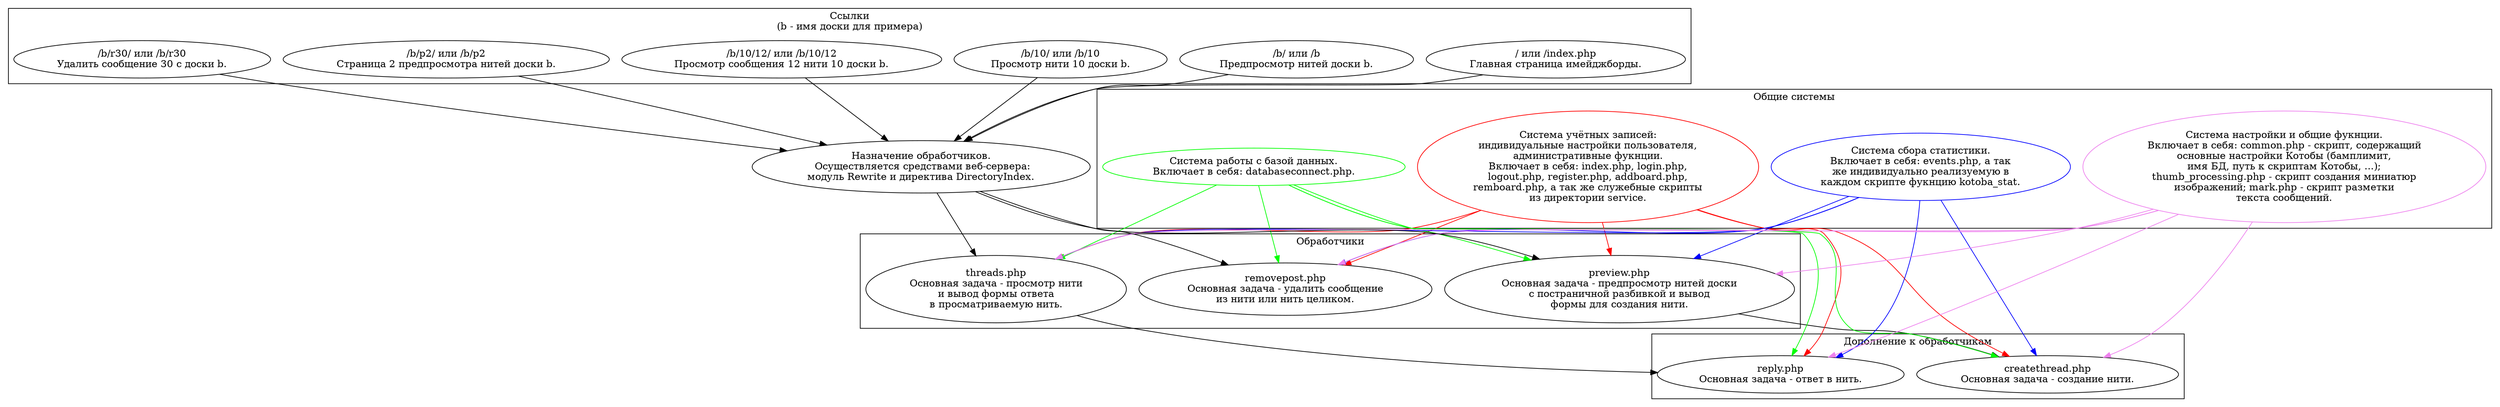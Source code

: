 digraph КОТОБА
{
	subgraph cluster0
	{
		label = "Ссылки\n(b - имя доски для примера)";

		"/ или /index.php\nГлавная страница имейджборды."
		"/b/ или /b\nПредпросмотр нитей доски b.";
		"/b/10/ или /b/10\nПросмотр нити 10 доски b.";
		"/b/10/12/ или /b/10/12\nПросмотр сообщения 12 нити 10 доски b.";
		"/b/p2/ или /b/p2\nСтраница 2 предпросмотра нитей доски b.";
		"/b/r30/ или /b/r30\nУдалить сообщение 30 с доски b.";
	}
	subgraph cluster1
	{
		label = "Обработчики";

		"preview.php\nОсновная задача - предпросмотр нитей доски\nс постраничной разбивкой и вывод\nформы для создания нити.";
		"threads.php\nОсновная задача - просмотр нити\nи вывод формы ответа\nв просматриваемую нить.";
		"removepost.php\nОсновная задача - удалить сообщение\nиз нити или нить целиком.";
	}
	subgraph cluster2
	{
		label = "Дополнение к обработчикам";

		"createthread.php\nОсновная задача - создание нити.";
		"reply.php\nОсновная задача - ответ в нить.";
	}
	subgraph cluster3
	{
		label = "Общие системы";

		"Система учётных записей:\nиндивидуальные настройки пользователя,\nадминистративные фукнции.\nВключает в себя: index.php, login.php,\nlogout.php, register.php, addboard.php,\nremboard.php, а так же служебные скрипты\nиз директории service."[color="red"];
		"Система работы с базой данных.\nВключает в себя: databaseconnect.php."[color="green"];
		"Система сбора статистики.\nВключает в себя: events.php, а так\nже индивидуально реализуемую в\nкаждом скрипте фукнцию kotoba_stat."[color="blue"];
		"Система настройки и общие фукнции.\nВключает в себя: common.php - скрипт, содержащий\nосновные настройки Котобы (бамплимит,\nимя БД, путь к скриптам Котобы, ...);\nthumb_processing.php - скрипт создания миниатюр\nизображений; mark.php - скрипт разметки\nтекста сообщений."[color="violet"];
	}

	"/ или /index.php\nГлавная страница имейджборды." -> "Назначение обработчиков.\n Осуществляется средствами веб-сервера:\nмодуль Rewrite и директива DirectoryIndex.";
	"/b/ или /b\nПредпросмотр нитей доски b." -> "Назначение обработчиков.\n Осуществляется средствами веб-сервера:\nмодуль Rewrite и директива DirectoryIndex.";
	"/b/10/ или /b/10\nПросмотр нити 10 доски b." -> "Назначение обработчиков.\n Осуществляется средствами веб-сервера:\nмодуль Rewrite и директива DirectoryIndex.";
	"/b/10/12/ или /b/10/12\nПросмотр сообщения 12 нити 10 доски b." -> "Назначение обработчиков.\n Осуществляется средствами веб-сервера:\nмодуль Rewrite и директива DirectoryIndex.";
	"/b/p2/ или /b/p2\nСтраница 2 предпросмотра нитей доски b." -> "Назначение обработчиков.\n Осуществляется средствами веб-сервера:\nмодуль Rewrite и директива DirectoryIndex.";
	"/b/r30/ или /b/r30\nУдалить сообщение 30 с доски b." -> "Назначение обработчиков.\n Осуществляется средствами веб-сервера:\nмодуль Rewrite и директива DirectoryIndex.";

	"Назначение обработчиков.\n Осуществляется средствами веб-сервера:\nмодуль Rewrite и директива DirectoryIndex." -> "preview.php\nОсновная задача - предпросмотр нитей доски\nс постраничной разбивкой и вывод\nформы для создания нити.";
	"Назначение обработчиков.\n Осуществляется средствами веб-сервера:\nмодуль Rewrite и директива DirectoryIndex." -> "threads.php\nОсновная задача - просмотр нити\nи вывод формы ответа\nв просматриваемую нить.";
	"Назначение обработчиков.\n Осуществляется средствами веб-сервера:\nмодуль Rewrite и директива DirectoryIndex." -> "removepost.php\nОсновная задача - удалить сообщение\nиз нити или нить целиком.";

	"preview.php\nОсновная задача - предпросмотр нитей доски\nс постраничной разбивкой и вывод\nформы для создания нити." -> "createthread.php\nОсновная задача - создание нити.";
	"threads.php\nОсновная задача - просмотр нити\nи вывод формы ответа\nв просматриваемую нить." -> "reply.php\nОсновная задача - ответ в нить.";

	"Система учётных записей:\nиндивидуальные настройки пользователя,\nадминистративные фукнции.\nВключает в себя: index.php, login.php,\nlogout.php, register.php, addboard.php,\nremboard.php, а так же служебные скрипты\nиз директории service." -> "preview.php\nОсновная задача - предпросмотр нитей доски\nс постраничной разбивкой и вывод\nформы для создания нити."[color="red"];
	"Система учётных записей:\nиндивидуальные настройки пользователя,\nадминистративные фукнции.\nВключает в себя: index.php, login.php,\nlogout.php, register.php, addboard.php,\nremboard.php, а так же служебные скрипты\nиз директории service." -> "threads.php\nОсновная задача - просмотр нити\nи вывод формы ответа\nв просматриваемую нить."[color="red"];
	"Система учётных записей:\nиндивидуальные настройки пользователя,\nадминистративные фукнции.\nВключает в себя: index.php, login.php,\nlogout.php, register.php, addboard.php,\nremboard.php, а так же служебные скрипты\nиз директории service." -> "removepost.php\nОсновная задача - удалить сообщение\nиз нити или нить целиком."[color="red"];
	"Система учётных записей:\nиндивидуальные настройки пользователя,\nадминистративные фукнции.\nВключает в себя: index.php, login.php,\nlogout.php, register.php, addboard.php,\nremboard.php, а так же служебные скрипты\nиз директории service." -> "createthread.php\nОсновная задача - создание нити."[color="red"];
	"Система учётных записей:\nиндивидуальные настройки пользователя,\nадминистративные фукнции.\nВключает в себя: index.php, login.php,\nlogout.php, register.php, addboard.php,\nremboard.php, а так же служебные скрипты\nиз директории service." -> "reply.php\nОсновная задача - ответ в нить."[color="red"];

	"Система работы с базой данных.\nВключает в себя: databaseconnect.php." -> "preview.php\nОсновная задача - предпросмотр нитей доски\nс постраничной разбивкой и вывод\nформы для создания нити."[color="green"];
	"Система работы с базой данных.\nВключает в себя: databaseconnect.php." -> "threads.php\nОсновная задача - просмотр нити\nи вывод формы ответа\nв просматриваемую нить."[color="green"];
	"Система работы с базой данных.\nВключает в себя: databaseconnect.php." -> "removepost.php\nОсновная задача - удалить сообщение\nиз нити или нить целиком."[color="green"];
	"Система работы с базой данных.\nВключает в себя: databaseconnect.php." -> "createthread.php\nОсновная задача - создание нити."[color="green"];
	"Система работы с базой данных.\nВключает в себя: databaseconnect.php." -> "reply.php\nОсновная задача - ответ в нить."[color="green"];

	"Система сбора статистики.\nВключает в себя: events.php, а так\nже индивидуально реализуемую в\nкаждом скрипте фукнцию kotoba_stat." -> "preview.php\nОсновная задача - предпросмотр нитей доски\nс постраничной разбивкой и вывод\nформы для создания нити."[color="blue"];
	"Система сбора статистики.\nВключает в себя: events.php, а так\nже индивидуально реализуемую в\nкаждом скрипте фукнцию kotoba_stat." -> "threads.php\nОсновная задача - просмотр нити\nи вывод формы ответа\nв просматриваемую нить."[color="blue"];
	"Система сбора статистики.\nВключает в себя: events.php, а так\nже индивидуально реализуемую в\nкаждом скрипте фукнцию kotoba_stat." -> "removepost.php\nОсновная задача - удалить сообщение\nиз нити или нить целиком."[color="blue"];
	"Система сбора статистики.\nВключает в себя: events.php, а так\nже индивидуально реализуемую в\nкаждом скрипте фукнцию kotoba_stat." -> "createthread.php\nОсновная задача - создание нити."[color="blue"];
	"Система сбора статистики.\nВключает в себя: events.php, а так\nже индивидуально реализуемую в\nкаждом скрипте фукнцию kotoba_stat." -> "reply.php\nОсновная задача - ответ в нить."[color="blue"];

	"Система настройки и общие фукнции.\nВключает в себя: common.php - скрипт, содержащий\nосновные настройки Котобы (бамплимит,\nимя БД, путь к скриптам Котобы, ...);\nthumb_processing.php - скрипт создания миниатюр\nизображений; mark.php - скрипт разметки\nтекста сообщений." -> "preview.php\nОсновная задача - предпросмотр нитей доски\nс постраничной разбивкой и вывод\nформы для создания нити."[color="violet"];
	"Система настройки и общие фукнции.\nВключает в себя: common.php - скрипт, содержащий\nосновные настройки Котобы (бамплимит,\nимя БД, путь к скриптам Котобы, ...);\nthumb_processing.php - скрипт создания миниатюр\nизображений; mark.php - скрипт разметки\nтекста сообщений." -> "threads.php\nОсновная задача - просмотр нити\nи вывод формы ответа\nв просматриваемую нить."[color="violet"];
	"Система настройки и общие фукнции.\nВключает в себя: common.php - скрипт, содержащий\nосновные настройки Котобы (бамплимит,\nимя БД, путь к скриптам Котобы, ...);\nthumb_processing.php - скрипт создания миниатюр\nизображений; mark.php - скрипт разметки\nтекста сообщений." -> "removepost.php\nОсновная задача - удалить сообщение\nиз нити или нить целиком."[color="violet"];
	"Система настройки и общие фукнции.\nВключает в себя: common.php - скрипт, содержащий\nосновные настройки Котобы (бамплимит,\nимя БД, путь к скриптам Котобы, ...);\nthumb_processing.php - скрипт создания миниатюр\nизображений; mark.php - скрипт разметки\nтекста сообщений." -> "createthread.php\nОсновная задача - создание нити."[color="violet"];
	"Система настройки и общие фукнции.\nВключает в себя: common.php - скрипт, содержащий\nосновные настройки Котобы (бамплимит,\nимя БД, путь к скриптам Котобы, ...);\nthumb_processing.php - скрипт создания миниатюр\nизображений; mark.php - скрипт разметки\nтекста сообщений." -> "reply.php\nОсновная задача - ответ в нить."[color="violet"];

}